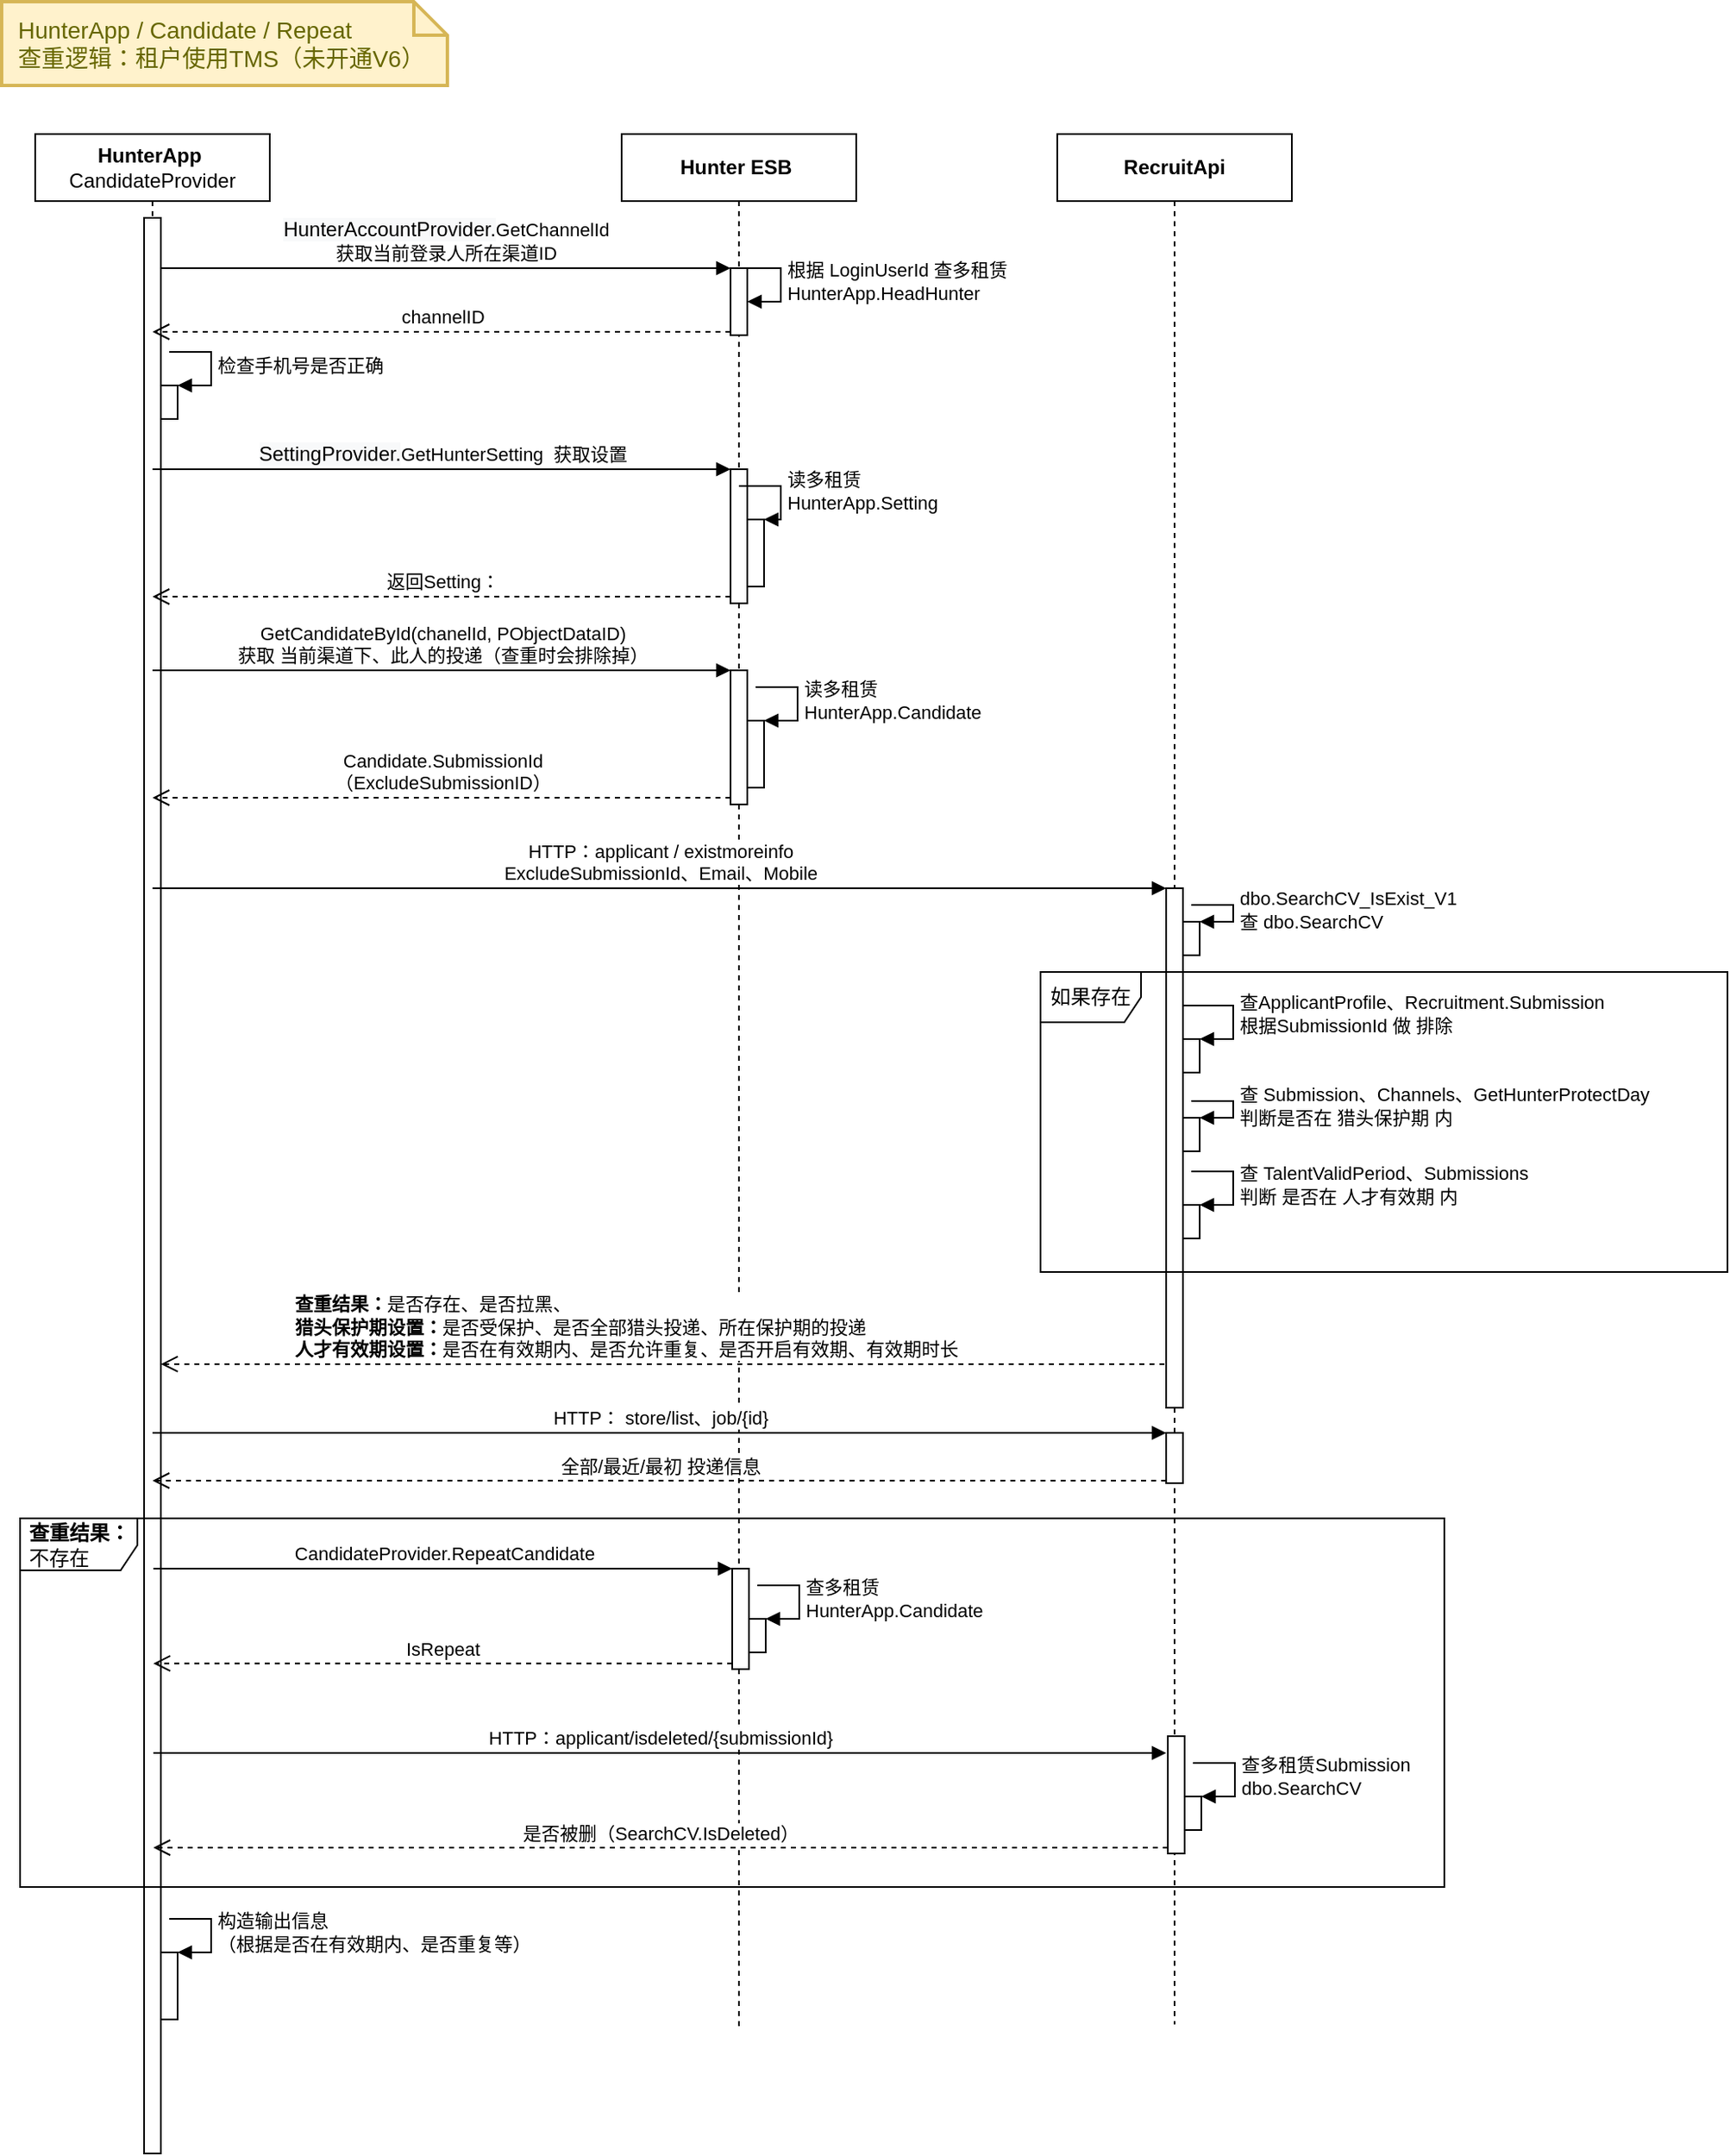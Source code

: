 <mxfile version="13.9.6" type="github">
  <diagram id="ABBUsb9ANRoJ2-1cofEp" name="Page-1">
    <mxGraphModel dx="1422" dy="839" grid="0" gridSize="10" guides="1" tooltips="1" connect="1" arrows="1" fold="1" page="1" pageScale="1" pageWidth="1654" pageHeight="2336" math="0" shadow="0">
      <root>
        <mxCell id="0" />
        <mxCell id="1" parent="0" />
        <mxCell id="2uZgWtrD5iEIdf4oAZc1-38" value="&lt;b&gt;RecruitApi&lt;/b&gt;" style="shape=umlLifeline;perimeter=lifelinePerimeter;whiteSpace=wrap;html=1;container=1;collapsible=0;recursiveResize=0;outlineConnect=0;" vertex="1" parent="1">
          <mxGeometry x="810" y="110" width="140" height="1128" as="geometry" />
        </mxCell>
        <mxCell id="2uZgWtrD5iEIdf4oAZc1-48" value="" style="html=1;points=[];perimeter=orthogonalPerimeter;" vertex="1" parent="2uZgWtrD5iEIdf4oAZc1-38">
          <mxGeometry x="65" y="450" width="10" height="310" as="geometry" />
        </mxCell>
        <mxCell id="2uZgWtrD5iEIdf4oAZc1-51" value="" style="html=1;points=[];perimeter=orthogonalPerimeter;" vertex="1" parent="2uZgWtrD5iEIdf4oAZc1-38">
          <mxGeometry x="75" y="470" width="10" height="20" as="geometry" />
        </mxCell>
        <mxCell id="2uZgWtrD5iEIdf4oAZc1-52" value="dbo.SearchCV_IsExist_V1&lt;br&gt;查 dbo.SearchCV" style="edgeStyle=orthogonalEdgeStyle;html=1;align=left;spacingLeft=2;endArrow=block;rounded=0;entryX=1;entryY=0;" edge="1" target="2uZgWtrD5iEIdf4oAZc1-51" parent="2uZgWtrD5iEIdf4oAZc1-38">
          <mxGeometry relative="1" as="geometry">
            <mxPoint x="80" y="460" as="sourcePoint" />
            <Array as="points">
              <mxPoint x="105" y="460" />
            </Array>
          </mxGeometry>
        </mxCell>
        <mxCell id="2uZgWtrD5iEIdf4oAZc1-55" value="" style="html=1;points=[];perimeter=orthogonalPerimeter;" vertex="1" parent="2uZgWtrD5iEIdf4oAZc1-38">
          <mxGeometry x="75" y="540" width="10" height="20" as="geometry" />
        </mxCell>
        <mxCell id="2uZgWtrD5iEIdf4oAZc1-56" value="查ApplicantProfile、Recruitment.Submission&lt;br&gt;根据SubmissionId 做 排除" style="edgeStyle=orthogonalEdgeStyle;html=1;align=left;spacingLeft=2;endArrow=block;rounded=0;entryX=1;entryY=0;" edge="1" target="2uZgWtrD5iEIdf4oAZc1-55" parent="2uZgWtrD5iEIdf4oAZc1-38" source="2uZgWtrD5iEIdf4oAZc1-48">
          <mxGeometry relative="1" as="geometry">
            <mxPoint x="80" y="520" as="sourcePoint" />
            <Array as="points">
              <mxPoint x="105" y="520" />
              <mxPoint x="105" y="540" />
            </Array>
          </mxGeometry>
        </mxCell>
        <mxCell id="2uZgWtrD5iEIdf4oAZc1-67" value="" style="html=1;points=[];perimeter=orthogonalPerimeter;" vertex="1" parent="2uZgWtrD5iEIdf4oAZc1-38">
          <mxGeometry x="75" y="587" width="10" height="20" as="geometry" />
        </mxCell>
        <mxCell id="2uZgWtrD5iEIdf4oAZc1-68" value="查&amp;nbsp;Submission、Channels、GetHunterProtectDay&lt;br&gt;判断是否在 猎头保护期 内" style="edgeStyle=orthogonalEdgeStyle;html=1;align=left;spacingLeft=2;endArrow=block;rounded=0;entryX=1;entryY=0;" edge="1" target="2uZgWtrD5iEIdf4oAZc1-67" parent="2uZgWtrD5iEIdf4oAZc1-38">
          <mxGeometry relative="1" as="geometry">
            <mxPoint x="80" y="577" as="sourcePoint" />
            <Array as="points">
              <mxPoint x="105" y="577" />
            </Array>
          </mxGeometry>
        </mxCell>
        <mxCell id="2uZgWtrD5iEIdf4oAZc1-69" value="" style="html=1;points=[];perimeter=orthogonalPerimeter;" vertex="1" parent="2uZgWtrD5iEIdf4oAZc1-38">
          <mxGeometry x="75" y="639" width="10" height="20" as="geometry" />
        </mxCell>
        <mxCell id="2uZgWtrD5iEIdf4oAZc1-70" value="查 TalentValidPeriod、Submissions&lt;br&gt;判断 是否在 人才有效期 内" style="edgeStyle=orthogonalEdgeStyle;html=1;align=left;spacingLeft=2;endArrow=block;rounded=0;entryX=1;entryY=0;" edge="1" target="2uZgWtrD5iEIdf4oAZc1-69" parent="2uZgWtrD5iEIdf4oAZc1-38">
          <mxGeometry relative="1" as="geometry">
            <mxPoint x="80" y="619" as="sourcePoint" />
            <Array as="points">
              <mxPoint x="105" y="619" />
            </Array>
          </mxGeometry>
        </mxCell>
        <mxCell id="2uZgWtrD5iEIdf4oAZc1-72" value="" style="html=1;points=[];perimeter=orthogonalPerimeter;" vertex="1" parent="2uZgWtrD5iEIdf4oAZc1-38">
          <mxGeometry x="65" y="775" width="10" height="30" as="geometry" />
        </mxCell>
        <mxCell id="2uZgWtrD5iEIdf4oAZc1-80" value="" style="html=1;points=[];perimeter=orthogonalPerimeter;" vertex="1" parent="2uZgWtrD5iEIdf4oAZc1-38">
          <mxGeometry x="66" y="956" width="10" height="70" as="geometry" />
        </mxCell>
        <mxCell id="2uZgWtrD5iEIdf4oAZc1-83" value="" style="html=1;points=[];perimeter=orthogonalPerimeter;" vertex="1" parent="2uZgWtrD5iEIdf4oAZc1-38">
          <mxGeometry x="76" y="992" width="10" height="20" as="geometry" />
        </mxCell>
        <mxCell id="2uZgWtrD5iEIdf4oAZc1-84" value="查多租赁Submission&lt;br&gt;dbo.SearchCV" style="edgeStyle=orthogonalEdgeStyle;html=1;align=left;spacingLeft=2;endArrow=block;rounded=0;entryX=1;entryY=0;" edge="1" target="2uZgWtrD5iEIdf4oAZc1-83" parent="2uZgWtrD5iEIdf4oAZc1-38">
          <mxGeometry relative="1" as="geometry">
            <mxPoint x="81" y="972" as="sourcePoint" />
            <Array as="points">
              <mxPoint x="106" y="972" />
            </Array>
          </mxGeometry>
        </mxCell>
        <mxCell id="2uZgWtrD5iEIdf4oAZc1-53" value="如果存在" style="shape=umlFrame;whiteSpace=wrap;html=1;" vertex="1" parent="1">
          <mxGeometry x="800" y="610" width="410" height="179" as="geometry" />
        </mxCell>
        <mxCell id="2uZgWtrD5iEIdf4oAZc1-3" value="&lt;b&gt;HunterApp&amp;nbsp; &lt;/b&gt;CandidateProvider" style="shape=umlLifeline;perimeter=lifelinePerimeter;whiteSpace=wrap;html=1;container=1;collapsible=0;recursiveResize=0;outlineConnect=0;" vertex="1" parent="1">
          <mxGeometry x="200" y="110" width="140" height="1205" as="geometry" />
        </mxCell>
        <mxCell id="2uZgWtrD5iEIdf4oAZc1-5" value="" style="html=1;points=[];perimeter=orthogonalPerimeter;" vertex="1" parent="2uZgWtrD5iEIdf4oAZc1-3">
          <mxGeometry x="65" y="50" width="10" height="1155" as="geometry" />
        </mxCell>
        <mxCell id="2uZgWtrD5iEIdf4oAZc1-17" value="" style="html=1;points=[];perimeter=orthogonalPerimeter;" vertex="1" parent="2uZgWtrD5iEIdf4oAZc1-3">
          <mxGeometry x="75" y="150" width="10" height="20" as="geometry" />
        </mxCell>
        <mxCell id="2uZgWtrD5iEIdf4oAZc1-18" value="检查手机号是否正确" style="edgeStyle=orthogonalEdgeStyle;html=1;align=left;spacingLeft=2;endArrow=block;rounded=0;entryX=1;entryY=0;" edge="1" target="2uZgWtrD5iEIdf4oAZc1-17" parent="2uZgWtrD5iEIdf4oAZc1-3">
          <mxGeometry relative="1" as="geometry">
            <mxPoint x="80" y="130" as="sourcePoint" />
            <Array as="points">
              <mxPoint x="105" y="130" />
            </Array>
          </mxGeometry>
        </mxCell>
        <mxCell id="2uZgWtrD5iEIdf4oAZc1-91" value="" style="html=1;points=[];perimeter=orthogonalPerimeter;" vertex="1" parent="2uZgWtrD5iEIdf4oAZc1-3">
          <mxGeometry x="75" y="1085" width="10" height="40" as="geometry" />
        </mxCell>
        <mxCell id="2uZgWtrD5iEIdf4oAZc1-92" value="构造输出信息&lt;br&gt;（根据是否在有效期内、是否重复等）" style="edgeStyle=orthogonalEdgeStyle;html=1;align=left;spacingLeft=2;endArrow=block;rounded=0;entryX=1;entryY=0;" edge="1" target="2uZgWtrD5iEIdf4oAZc1-91" parent="2uZgWtrD5iEIdf4oAZc1-3">
          <mxGeometry relative="1" as="geometry">
            <mxPoint x="80" y="1065" as="sourcePoint" />
            <Array as="points">
              <mxPoint x="105" y="1065" />
            </Array>
          </mxGeometry>
        </mxCell>
        <mxCell id="2uZgWtrD5iEIdf4oAZc1-4" value="&lt;b&gt;Hunter ESB&lt;/b&gt;&amp;nbsp;" style="shape=umlLifeline;perimeter=lifelinePerimeter;whiteSpace=wrap;html=1;container=1;collapsible=0;recursiveResize=0;outlineConnect=0;" vertex="1" parent="1">
          <mxGeometry x="550" y="110" width="140" height="1129" as="geometry" />
        </mxCell>
        <mxCell id="2uZgWtrD5iEIdf4oAZc1-8" value="" style="html=1;points=[];perimeter=orthogonalPerimeter;" vertex="1" parent="2uZgWtrD5iEIdf4oAZc1-4">
          <mxGeometry x="65" y="80" width="10" height="40" as="geometry" />
        </mxCell>
        <mxCell id="2uZgWtrD5iEIdf4oAZc1-12" value="" style="html=1;points=[];perimeter=orthogonalPerimeter;" vertex="1" parent="2uZgWtrD5iEIdf4oAZc1-4">
          <mxGeometry x="65" y="100" width="10" as="geometry" />
        </mxCell>
        <mxCell id="2uZgWtrD5iEIdf4oAZc1-13" value="根据 LoginUserId 查多租赁&lt;br&gt;HunterApp.HeadHunter" style="edgeStyle=orthogonalEdgeStyle;html=1;align=left;spacingLeft=2;endArrow=block;rounded=0;entryX=1;entryY=0;" edge="1" target="2uZgWtrD5iEIdf4oAZc1-12" parent="2uZgWtrD5iEIdf4oAZc1-4">
          <mxGeometry relative="1" as="geometry">
            <mxPoint x="70" y="80" as="sourcePoint" />
            <Array as="points">
              <mxPoint x="95" y="80" />
            </Array>
          </mxGeometry>
        </mxCell>
        <mxCell id="2uZgWtrD5iEIdf4oAZc1-23" value="" style="html=1;points=[];perimeter=orthogonalPerimeter;" vertex="1" parent="2uZgWtrD5iEIdf4oAZc1-4">
          <mxGeometry x="65" y="200" width="10" height="80" as="geometry" />
        </mxCell>
        <mxCell id="2uZgWtrD5iEIdf4oAZc1-26" value="" style="html=1;points=[];perimeter=orthogonalPerimeter;" vertex="1" parent="2uZgWtrD5iEIdf4oAZc1-4">
          <mxGeometry x="75" y="230" width="10" height="40" as="geometry" />
        </mxCell>
        <mxCell id="2uZgWtrD5iEIdf4oAZc1-27" value="读多租赁 &lt;br&gt;HunterApp.Setting" style="edgeStyle=orthogonalEdgeStyle;html=1;align=left;spacingLeft=2;endArrow=block;rounded=0;entryX=1;entryY=0;" edge="1" target="2uZgWtrD5iEIdf4oAZc1-26" parent="2uZgWtrD5iEIdf4oAZc1-4">
          <mxGeometry relative="1" as="geometry">
            <mxPoint x="70" y="210" as="sourcePoint" />
            <Array as="points">
              <mxPoint x="95" y="210" />
            </Array>
          </mxGeometry>
        </mxCell>
        <mxCell id="2uZgWtrD5iEIdf4oAZc1-33" value="" style="html=1;points=[];perimeter=orthogonalPerimeter;" vertex="1" parent="2uZgWtrD5iEIdf4oAZc1-4">
          <mxGeometry x="65" y="320" width="10" height="80" as="geometry" />
        </mxCell>
        <mxCell id="2uZgWtrD5iEIdf4oAZc1-36" value="" style="html=1;points=[];perimeter=orthogonalPerimeter;" vertex="1" parent="2uZgWtrD5iEIdf4oAZc1-4">
          <mxGeometry x="75" y="350" width="10" height="40" as="geometry" />
        </mxCell>
        <mxCell id="2uZgWtrD5iEIdf4oAZc1-37" value="读多租赁&lt;br&gt;HunterApp.Candidate" style="edgeStyle=orthogonalEdgeStyle;html=1;align=left;spacingLeft=2;endArrow=block;rounded=0;entryX=1;entryY=0;" edge="1" target="2uZgWtrD5iEIdf4oAZc1-36" parent="2uZgWtrD5iEIdf4oAZc1-4">
          <mxGeometry relative="1" as="geometry">
            <mxPoint x="80" y="330" as="sourcePoint" />
            <Array as="points">
              <mxPoint x="105" y="330" />
            </Array>
          </mxGeometry>
        </mxCell>
        <mxCell id="2uZgWtrD5iEIdf4oAZc1-75" value="" style="html=1;points=[];perimeter=orthogonalPerimeter;" vertex="1" parent="2uZgWtrD5iEIdf4oAZc1-4">
          <mxGeometry x="66" y="856" width="10" height="60" as="geometry" />
        </mxCell>
        <mxCell id="2uZgWtrD5iEIdf4oAZc1-78" value="" style="html=1;points=[];perimeter=orthogonalPerimeter;" vertex="1" parent="2uZgWtrD5iEIdf4oAZc1-4">
          <mxGeometry x="76" y="886" width="10" height="20" as="geometry" />
        </mxCell>
        <mxCell id="2uZgWtrD5iEIdf4oAZc1-79" value="查多租赁&lt;br&gt;HunterApp.Candidate" style="edgeStyle=orthogonalEdgeStyle;html=1;align=left;spacingLeft=2;endArrow=block;rounded=0;entryX=1;entryY=0;" edge="1" target="2uZgWtrD5iEIdf4oAZc1-78" parent="2uZgWtrD5iEIdf4oAZc1-4">
          <mxGeometry relative="1" as="geometry">
            <mxPoint x="81" y="866" as="sourcePoint" />
            <Array as="points">
              <mxPoint x="106" y="866" />
            </Array>
          </mxGeometry>
        </mxCell>
        <mxCell id="2uZgWtrD5iEIdf4oAZc1-9" value="&lt;span style=&quot;font-size: 12px ; background-color: rgb(248 , 249 , 250)&quot;&gt;HunterAccountProvider.&lt;/span&gt;GetChannelId &lt;br&gt;获取当前登录人所在渠道ID" style="html=1;verticalAlign=bottom;endArrow=block;entryX=0;entryY=0;" edge="1" target="2uZgWtrD5iEIdf4oAZc1-8" parent="1" source="2uZgWtrD5iEIdf4oAZc1-5">
          <mxGeometry relative="1" as="geometry">
            <mxPoint x="415" y="180" as="sourcePoint" />
          </mxGeometry>
        </mxCell>
        <mxCell id="2uZgWtrD5iEIdf4oAZc1-10" value="channelID" style="html=1;verticalAlign=bottom;endArrow=open;dashed=1;endSize=8;exitX=0;exitY=0.95;" edge="1" source="2uZgWtrD5iEIdf4oAZc1-8" parent="1" target="2uZgWtrD5iEIdf4oAZc1-3">
          <mxGeometry relative="1" as="geometry">
            <mxPoint x="415" y="256" as="targetPoint" />
          </mxGeometry>
        </mxCell>
        <mxCell id="2uZgWtrD5iEIdf4oAZc1-24" value="&lt;span style=&quot;font-size: 12px ; background-color: rgb(248 , 249 , 250)&quot;&gt;SettingProvider.&lt;/span&gt;GetHunterSetting&amp;nbsp; 获取设置" style="html=1;verticalAlign=bottom;endArrow=block;entryX=0;entryY=0;" edge="1" target="2uZgWtrD5iEIdf4oAZc1-23" parent="1" source="2uZgWtrD5iEIdf4oAZc1-3">
          <mxGeometry relative="1" as="geometry">
            <mxPoint x="665" y="317" as="sourcePoint" />
          </mxGeometry>
        </mxCell>
        <mxCell id="2uZgWtrD5iEIdf4oAZc1-25" value="返回Setting：" style="html=1;verticalAlign=bottom;endArrow=open;dashed=1;endSize=8;exitX=0;exitY=0.95;" edge="1" source="2uZgWtrD5iEIdf4oAZc1-23" parent="1" target="2uZgWtrD5iEIdf4oAZc1-3">
          <mxGeometry relative="1" as="geometry">
            <mxPoint x="665" y="393" as="targetPoint" />
          </mxGeometry>
        </mxCell>
        <mxCell id="2uZgWtrD5iEIdf4oAZc1-34" value="GetCandidateById(chanelId, PObjectDataID)&lt;br&gt;获取 当前渠道下、此人的投递（查重时会排除掉）" style="html=1;verticalAlign=bottom;endArrow=block;entryX=0;entryY=0;" edge="1" target="2uZgWtrD5iEIdf4oAZc1-33" parent="1" source="2uZgWtrD5iEIdf4oAZc1-3">
          <mxGeometry relative="1" as="geometry">
            <mxPoint x="545" y="430" as="sourcePoint" />
          </mxGeometry>
        </mxCell>
        <mxCell id="2uZgWtrD5iEIdf4oAZc1-35" value="Candidate.SubmissionId&lt;br&gt;（ExcludeSubmissionID）" style="html=1;verticalAlign=bottom;endArrow=open;dashed=1;endSize=8;exitX=0;exitY=0.95;" edge="1" source="2uZgWtrD5iEIdf4oAZc1-33" parent="1">
          <mxGeometry relative="1" as="geometry">
            <mxPoint x="270" y="506" as="targetPoint" />
          </mxGeometry>
        </mxCell>
        <mxCell id="2uZgWtrD5iEIdf4oAZc1-49" value="HTTP：applicant / existmoreinfo&lt;br&gt;ExcludeSubmissionId、Email、Mobile" style="html=1;verticalAlign=bottom;endArrow=block;entryX=0;entryY=0;" edge="1" target="2uZgWtrD5iEIdf4oAZc1-48" parent="1" source="2uZgWtrD5iEIdf4oAZc1-3">
          <mxGeometry relative="1" as="geometry">
            <mxPoint x="865" y="540" as="sourcePoint" />
          </mxGeometry>
        </mxCell>
        <mxCell id="2uZgWtrD5iEIdf4oAZc1-50" value="&lt;b&gt;查重结果：&lt;/b&gt;是否存在、是否拉黑、&lt;br&gt;&lt;b&gt;猎头保护期设置：&lt;/b&gt;是否受保护、是否全部猎头投递、所在保护期的投递&lt;br&gt;&lt;b&gt;人才有效期设置：&lt;/b&gt;是否在有效期内、是否允许重复、是否开启有效期、有效期时长" style="html=1;verticalAlign=bottom;endArrow=open;dashed=1;endSize=8;exitX=-0.1;exitY=0.916;exitDx=0;exitDy=0;exitPerimeter=0;align=left;" edge="1" source="2uZgWtrD5iEIdf4oAZc1-48" parent="1" target="2uZgWtrD5iEIdf4oAZc1-5">
          <mxGeometry x="0.74" relative="1" as="geometry">
            <mxPoint x="865" y="616" as="targetPoint" />
            <mxPoint as="offset" />
          </mxGeometry>
        </mxCell>
        <mxCell id="2uZgWtrD5iEIdf4oAZc1-73" value="HTTP：&amp;nbsp;store/list、job/{id}" style="html=1;verticalAlign=bottom;endArrow=block;entryX=0;entryY=0;" edge="1" target="2uZgWtrD5iEIdf4oAZc1-72" parent="1" source="2uZgWtrD5iEIdf4oAZc1-3">
          <mxGeometry relative="1" as="geometry">
            <mxPoint x="805" y="910" as="sourcePoint" />
          </mxGeometry>
        </mxCell>
        <mxCell id="2uZgWtrD5iEIdf4oAZc1-74" value="全部/最近/最初 投递信息" style="html=1;verticalAlign=bottom;endArrow=open;dashed=1;endSize=8;exitX=0;exitY=0.95;" edge="1" source="2uZgWtrD5iEIdf4oAZc1-72" parent="1" target="2uZgWtrD5iEIdf4oAZc1-3">
          <mxGeometry relative="1" as="geometry">
            <mxPoint x="805" y="986" as="targetPoint" />
          </mxGeometry>
        </mxCell>
        <mxCell id="2uZgWtrD5iEIdf4oAZc1-76" value="CandidateProvider.RepeatCandidate" style="html=1;verticalAlign=bottom;endArrow=block;entryX=0;entryY=0;" edge="1" target="2uZgWtrD5iEIdf4oAZc1-75" parent="1">
          <mxGeometry relative="1" as="geometry">
            <mxPoint x="270.5" y="966" as="sourcePoint" />
          </mxGeometry>
        </mxCell>
        <mxCell id="2uZgWtrD5iEIdf4oAZc1-77" value="IsRepeat" style="html=1;verticalAlign=bottom;endArrow=open;dashed=1;endSize=8;exitX=0;exitY=0.943;exitDx=0;exitDy=0;exitPerimeter=0;" edge="1" source="2uZgWtrD5iEIdf4oAZc1-75" parent="1">
          <mxGeometry relative="1" as="geometry">
            <mxPoint x="270.5" y="1022.58" as="targetPoint" />
          </mxGeometry>
        </mxCell>
        <mxCell id="2uZgWtrD5iEIdf4oAZc1-81" value="HTTP：applicant/isdeleted/{submissionId}" style="html=1;verticalAlign=bottom;endArrow=block;" edge="1" parent="1">
          <mxGeometry relative="1" as="geometry">
            <mxPoint x="270.5" y="1076" as="sourcePoint" />
            <mxPoint x="875" y="1076" as="targetPoint" />
          </mxGeometry>
        </mxCell>
        <mxCell id="2uZgWtrD5iEIdf4oAZc1-82" value="是否被删（SearchCV.IsDeleted）" style="html=1;verticalAlign=bottom;endArrow=open;dashed=1;endSize=8;exitX=0;exitY=0.95;" edge="1" source="2uZgWtrD5iEIdf4oAZc1-80" parent="1">
          <mxGeometry relative="1" as="geometry">
            <mxPoint x="270.5" y="1132.5" as="targetPoint" />
          </mxGeometry>
        </mxCell>
        <mxCell id="2uZgWtrD5iEIdf4oAZc1-88" value="&lt;b&gt;&amp;nbsp;查重结果：&lt;br&gt;&lt;/b&gt;&amp;nbsp;不存在" style="shape=umlFrame;whiteSpace=wrap;html=1;width=70;height=31;align=left;" vertex="1" parent="1">
          <mxGeometry x="191" y="936" width="850" height="220" as="geometry" />
        </mxCell>
        <mxCell id="2uZgWtrD5iEIdf4oAZc1-90" value="&amp;nbsp; HunterApp / Candidate / Repeat&lt;br&gt;&amp;nbsp; 查重逻辑：租户使用TMS（未开通V6）" style="shape=note;strokeWidth=2;fontSize=14;size=20;whiteSpace=wrap;html=1;fillColor=#fff2cc;strokeColor=#d6b656;fontColor=#666600;align=left;" vertex="1" parent="1">
          <mxGeometry x="180" y="31" width="266" height="50" as="geometry" />
        </mxCell>
      </root>
    </mxGraphModel>
  </diagram>
</mxfile>
